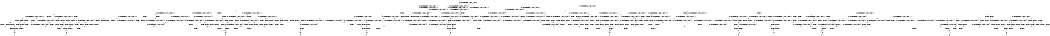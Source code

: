 digraph BCG {
size = "7, 10.5";
center = TRUE;
node [shape = circle];
0 [peripheries = 2];
0 -> 1 [label = "EX !0 !ATOMIC_EXCH_BRANCH (1, +1, TRUE, +0, 2, TRUE) !{}"];
0 -> 2 [label = "EX !2 !ATOMIC_EXCH_BRANCH (1, +0, FALSE, +0, 1, TRUE) !{}"];
0 -> 3 [label = "EX !1 !ATOMIC_EXCH_BRANCH (1, +1, TRUE, +0, 2, TRUE) !{}"];
1 -> 4 [label = "EX !2 !ATOMIC_EXCH_BRANCH (1, +0, FALSE, +0, 1, FALSE) !{0}"];
1 -> 5 [label = "EX !1 !ATOMIC_EXCH_BRANCH (1, +1, TRUE, +0, 2, FALSE) !{0}"];
1 -> 6 [label = "TERMINATE !0"];
2 -> 7 [label = "EX !2 !ATOMIC_EXCH_BRANCH (1, +0, FALSE, +0, 1, TRUE) !{0, 1, 2}"];
2 -> 8 [label = "EX !0 !ATOMIC_EXCH_BRANCH (1, +1, TRUE, +0, 2, TRUE) !{0, 1, 2}"];
2 -> 9 [label = "EX !1 !ATOMIC_EXCH_BRANCH (1, +1, TRUE, +0, 2, TRUE) !{0, 1, 2}"];
2 -> 10 [label = "EX !0 !ATOMIC_EXCH_BRANCH (1, +1, TRUE, +0, 2, TRUE) !{0, 1, 2}"];
3 -> 11 [label = "EX !0 !ATOMIC_EXCH_BRANCH (1, +1, TRUE, +0, 2, FALSE) !{0, 1}"];
3 -> 12 [label = "EX !2 !ATOMIC_EXCH_BRANCH (1, +0, FALSE, +0, 1, FALSE) !{0, 1}"];
3 -> 13 [label = "TERMINATE !1"];
3 -> 14 [label = "EX !0 !ATOMIC_EXCH_BRANCH (1, +1, TRUE, +0, 2, FALSE) !{0, 1}"];
4 -> 15 [label = "EX !1 !ATOMIC_EXCH_BRANCH (1, +1, TRUE, +0, 2, FALSE) !{0, 1, 2}"];
4 -> 16 [label = "TERMINATE !0"];
4 -> 17 [label = "TERMINATE !2"];
5 -> 18 [label = "EX !2 !ATOMIC_EXCH_BRANCH (1, +0, FALSE, +0, 1, FALSE) !{0, 1}"];
5 -> 19 [label = "TERMINATE !0"];
5 -> 20 [label = "TERMINATE !1"];
6 -> 21 [label = "EX !2 !ATOMIC_EXCH_BRANCH (1, +0, FALSE, +0, 1, FALSE) !{}"];
6 -> 22 [label = "EX !1 !ATOMIC_EXCH_BRANCH (1, +1, TRUE, +0, 2, FALSE) !{}"];
7 -> 7 [label = "EX !2 !ATOMIC_EXCH_BRANCH (1, +0, FALSE, +0, 1, TRUE) !{0, 1, 2}"];
7 -> 8 [label = "EX !0 !ATOMIC_EXCH_BRANCH (1, +1, TRUE, +0, 2, TRUE) !{0, 1, 2}"];
7 -> 9 [label = "EX !1 !ATOMIC_EXCH_BRANCH (1, +1, TRUE, +0, 2, TRUE) !{0, 1, 2}"];
7 -> 10 [label = "EX !0 !ATOMIC_EXCH_BRANCH (1, +1, TRUE, +0, 2, TRUE) !{0, 1, 2}"];
8 -> 23 [label = "EX !2 !ATOMIC_EXCH_BRANCH (1, +0, FALSE, +0, 1, FALSE) !{0, 1, 2}"];
8 -> 24 [label = "EX !1 !ATOMIC_EXCH_BRANCH (1, +1, TRUE, +0, 2, FALSE) !{0, 1, 2}"];
8 -> 25 [label = "TERMINATE !0"];
9 -> 26 [label = "EX !2 !ATOMIC_EXCH_BRANCH (1, +0, FALSE, +0, 1, FALSE) !{0, 1, 2}"];
9 -> 24 [label = "EX !0 !ATOMIC_EXCH_BRANCH (1, +1, TRUE, +0, 2, FALSE) !{0, 1, 2}"];
9 -> 27 [label = "TERMINATE !1"];
9 -> 28 [label = "EX !0 !ATOMIC_EXCH_BRANCH (1, +1, TRUE, +0, 2, FALSE) !{0, 1, 2}"];
10 -> 29 [label = "EX !1 !ATOMIC_EXCH_BRANCH (1, +1, TRUE, +0, 2, FALSE) !{0, 1, 2}"];
10 -> 30 [label = "EX !2 !ATOMIC_EXCH_BRANCH (1, +0, FALSE, +0, 1, FALSE) !{0, 1, 2}"];
10 -> 28 [label = "EX !1 !ATOMIC_EXCH_BRANCH (1, +1, TRUE, +0, 2, FALSE) !{0, 1, 2}"];
10 -> 31 [label = "TERMINATE !0"];
11 -> 18 [label = "EX !2 !ATOMIC_EXCH_BRANCH (1, +0, FALSE, +0, 1, FALSE) !{0, 1}"];
11 -> 19 [label = "TERMINATE !0"];
11 -> 20 [label = "TERMINATE !1"];
12 -> 15 [label = "EX !0 !ATOMIC_EXCH_BRANCH (1, +1, TRUE, +0, 2, FALSE) !{0, 1, 2}"];
12 -> 32 [label = "TERMINATE !2"];
12 -> 33 [label = "TERMINATE !1"];
12 -> 34 [label = "EX !0 !ATOMIC_EXCH_BRANCH (1, +1, TRUE, +0, 2, FALSE) !{0, 1, 2}"];
13 -> 35 [label = "EX !0 !ATOMIC_EXCH_BRANCH (1, +1, TRUE, +0, 2, FALSE) !{0}"];
13 -> 36 [label = "EX !2 !ATOMIC_EXCH_BRANCH (1, +0, FALSE, +0, 1, FALSE) !{0}"];
13 -> 37 [label = "EX !0 !ATOMIC_EXCH_BRANCH (1, +1, TRUE, +0, 2, FALSE) !{0}"];
14 -> 38 [label = "EX !2 !ATOMIC_EXCH_BRANCH (1, +0, FALSE, +0, 1, FALSE) !{0, 1}"];
14 -> 39 [label = "TERMINATE !0"];
14 -> 40 [label = "TERMINATE !1"];
15 -> 41 [label = "TERMINATE !0"];
15 -> 42 [label = "TERMINATE !2"];
15 -> 43 [label = "TERMINATE !1"];
16 -> 44 [label = "EX !1 !ATOMIC_EXCH_BRANCH (1, +1, TRUE, +0, 2, FALSE) !{1, 2}"];
16 -> 45 [label = "TERMINATE !2"];
16 -> 46 [label = "EX !1 !ATOMIC_EXCH_BRANCH (1, +1, TRUE, +0, 2, FALSE) !{1, 2}"];
17 -> 47 [label = "EX !1 !ATOMIC_EXCH_BRANCH (1, +1, TRUE, +0, 2, FALSE) !{0, 1}"];
17 -> 45 [label = "TERMINATE !0"];
18 -> 41 [label = "TERMINATE !0"];
18 -> 42 [label = "TERMINATE !2"];
18 -> 43 [label = "TERMINATE !1"];
19 -> 48 [label = "EX !2 !ATOMIC_EXCH_BRANCH (1, +0, FALSE, +0, 1, FALSE) !{1}"];
19 -> 49 [label = "TERMINATE !1"];
20 -> 50 [label = "EX !2 !ATOMIC_EXCH_BRANCH (1, +0, FALSE, +0, 1, FALSE) !{0}"];
20 -> 49 [label = "TERMINATE !0"];
21 -> 44 [label = "EX !1 !ATOMIC_EXCH_BRANCH (1, +1, TRUE, +0, 2, FALSE) !{1, 2}"];
21 -> 45 [label = "TERMINATE !2"];
21 -> 46 [label = "EX !1 !ATOMIC_EXCH_BRANCH (1, +1, TRUE, +0, 2, FALSE) !{1, 2}"];
22 -> 48 [label = "EX !2 !ATOMIC_EXCH_BRANCH (1, +0, FALSE, +0, 1, FALSE) !{1}"];
22 -> 49 [label = "TERMINATE !1"];
23 -> 15 [label = "EX !1 !ATOMIC_EXCH_BRANCH (1, +1, TRUE, +0, 2, FALSE) !{0, 1, 2}"];
23 -> 16 [label = "TERMINATE !0"];
23 -> 17 [label = "TERMINATE !2"];
24 -> 51 [label = "EX !2 !ATOMIC_EXCH_BRANCH (1, +0, FALSE, +0, 1, FALSE) !{0, 1, 2}"];
24 -> 52 [label = "TERMINATE !0"];
24 -> 53 [label = "TERMINATE !1"];
25 -> 54 [label = "EX !2 !ATOMIC_EXCH_BRANCH (1, +0, FALSE, +0, 1, FALSE) !{1, 2}"];
25 -> 55 [label = "EX !1 !ATOMIC_EXCH_BRANCH (1, +1, TRUE, +0, 2, FALSE) !{1, 2}"];
25 -> 56 [label = "EX !1 !ATOMIC_EXCH_BRANCH (1, +1, TRUE, +0, 2, FALSE) !{1, 2}"];
26 -> 15 [label = "EX !0 !ATOMIC_EXCH_BRANCH (1, +1, TRUE, +0, 2, FALSE) !{0, 1, 2}"];
26 -> 32 [label = "TERMINATE !2"];
26 -> 33 [label = "TERMINATE !1"];
26 -> 34 [label = "EX !0 !ATOMIC_EXCH_BRANCH (1, +1, TRUE, +0, 2, FALSE) !{0, 1, 2}"];
27 -> 57 [label = "EX !2 !ATOMIC_EXCH_BRANCH (1, +0, FALSE, +0, 1, FALSE) !{0, 2}"];
27 -> 58 [label = "EX !0 !ATOMIC_EXCH_BRANCH (1, +1, TRUE, +0, 2, FALSE) !{0, 2}"];
27 -> 59 [label = "EX !0 !ATOMIC_EXCH_BRANCH (1, +1, TRUE, +0, 2, FALSE) !{0, 2}"];
28 -> 60 [label = "EX !2 !ATOMIC_EXCH_BRANCH (1, +0, FALSE, +0, 1, FALSE) !{0, 1, 2}"];
28 -> 61 [label = "TERMINATE !0"];
28 -> 62 [label = "TERMINATE !1"];
29 -> 63 [label = "EX !2 !ATOMIC_EXCH_BRANCH (1, +0, FALSE, +0, 1, FALSE) !{0, 1, 2}"];
29 -> 64 [label = "EX !2 !ATOMIC_EXCH_BRANCH (1, +0, FALSE, +0, 1, FALSE) !{0, 1, 2}"];
29 -> 65 [label = "TERMINATE !0"];
29 -> 66 [label = "TERMINATE !1"];
30 -> 67 [label = "EX !1 !ATOMIC_EXCH_BRANCH (1, +1, TRUE, +0, 2, FALSE) !{0, 1, 2}"];
30 -> 34 [label = "EX !1 !ATOMIC_EXCH_BRANCH (1, +1, TRUE, +0, 2, FALSE) !{0, 1, 2}"];
30 -> 68 [label = "TERMINATE !0"];
30 -> 69 [label = "TERMINATE !2"];
31 -> 70 [label = "EX !2 !ATOMIC_EXCH_BRANCH (1, +0, FALSE, +0, 1, FALSE) !{1, 2}"];
31 -> 71 [label = "EX !1 !ATOMIC_EXCH_BRANCH (1, +1, TRUE, +0, 2, FALSE) !{1, 2}"];
32 -> 47 [label = "EX !0 !ATOMIC_EXCH_BRANCH (1, +1, TRUE, +0, 2, FALSE) !{0, 1}"];
32 -> 72 [label = "TERMINATE !1"];
32 -> 73 [label = "EX !0 !ATOMIC_EXCH_BRANCH (1, +1, TRUE, +0, 2, FALSE) !{0, 1}"];
33 -> 74 [label = "EX !0 !ATOMIC_EXCH_BRANCH (1, +1, TRUE, +0, 2, FALSE) !{0, 2}"];
33 -> 72 [label = "TERMINATE !2"];
33 -> 75 [label = "EX !0 !ATOMIC_EXCH_BRANCH (1, +1, TRUE, +0, 2, FALSE) !{0, 2}"];
34 -> 76 [label = "TERMINATE !0"];
34 -> 77 [label = "TERMINATE !2"];
34 -> 78 [label = "TERMINATE !1"];
35 -> 50 [label = "EX !2 !ATOMIC_EXCH_BRANCH (1, +0, FALSE, +0, 1, FALSE) !{0}"];
35 -> 49 [label = "TERMINATE !0"];
36 -> 74 [label = "EX !0 !ATOMIC_EXCH_BRANCH (1, +1, TRUE, +0, 2, FALSE) !{0, 2}"];
36 -> 72 [label = "TERMINATE !2"];
36 -> 75 [label = "EX !0 !ATOMIC_EXCH_BRANCH (1, +1, TRUE, +0, 2, FALSE) !{0, 2}"];
37 -> 79 [label = "EX !2 !ATOMIC_EXCH_BRANCH (1, +0, FALSE, +0, 1, FALSE) !{0}"];
37 -> 80 [label = "TERMINATE !0"];
38 -> 81 [label = "TERMINATE !0"];
38 -> 82 [label = "TERMINATE !2"];
38 -> 83 [label = "TERMINATE !1"];
39 -> 84 [label = "EX !2 !ATOMIC_EXCH_BRANCH (1, +0, FALSE, +0, 1, FALSE) !{1}"];
39 -> 85 [label = "TERMINATE !1"];
40 -> 86 [label = "EX !2 !ATOMIC_EXCH_BRANCH (1, +0, FALSE, +0, 1, FALSE) !{0}"];
40 -> 85 [label = "TERMINATE !0"];
41 -> 87 [label = "TERMINATE !2"];
41 -> 88 [label = "TERMINATE !1"];
42 -> 87 [label = "TERMINATE !0"];
42 -> 89 [label = "TERMINATE !1"];
43 -> 88 [label = "TERMINATE !0"];
43 -> 89 [label = "TERMINATE !2"];
44 -> 87 [label = "TERMINATE !2"];
44 -> 88 [label = "TERMINATE !1"];
45 -> 90 [label = "EX !1 !ATOMIC_EXCH_BRANCH (1, +1, TRUE, +0, 2, FALSE) !{1}"];
45 -> 91 [label = "EX !1 !ATOMIC_EXCH_BRANCH (1, +1, TRUE, +0, 2, FALSE) !{1}"];
46 -> 92 [label = "TERMINATE !2"];
46 -> 93 [label = "TERMINATE !1"];
47 -> 87 [label = "TERMINATE !0"];
47 -> 89 [label = "TERMINATE !1"];
48 -> 87 [label = "TERMINATE !2"];
48 -> 88 [label = "TERMINATE !1"];
49 -> 94 [label = "EX !2 !ATOMIC_EXCH_BRANCH (1, +0, FALSE, +0, 1, FALSE) !{}"];
50 -> 88 [label = "TERMINATE !0"];
50 -> 89 [label = "TERMINATE !2"];
51 -> 41 [label = "TERMINATE !0"];
51 -> 42 [label = "TERMINATE !2"];
51 -> 43 [label = "TERMINATE !1"];
52 -> 95 [label = "EX !2 !ATOMIC_EXCH_BRANCH (1, +0, FALSE, +0, 1, FALSE) !{1, 2}"];
52 -> 96 [label = "TERMINATE !1"];
53 -> 97 [label = "EX !2 !ATOMIC_EXCH_BRANCH (1, +0, FALSE, +0, 1, FALSE) !{0, 2}"];
53 -> 96 [label = "TERMINATE !0"];
54 -> 44 [label = "EX !1 !ATOMIC_EXCH_BRANCH (1, +1, TRUE, +0, 2, FALSE) !{1, 2}"];
54 -> 45 [label = "TERMINATE !2"];
54 -> 46 [label = "EX !1 !ATOMIC_EXCH_BRANCH (1, +1, TRUE, +0, 2, FALSE) !{1, 2}"];
55 -> 95 [label = "EX !2 !ATOMIC_EXCH_BRANCH (1, +0, FALSE, +0, 1, FALSE) !{1, 2}"];
55 -> 96 [label = "TERMINATE !1"];
56 -> 98 [label = "EX !2 !ATOMIC_EXCH_BRANCH (1, +0, FALSE, +0, 1, FALSE) !{1, 2}"];
56 -> 99 [label = "EX !2 !ATOMIC_EXCH_BRANCH (1, +0, FALSE, +0, 1, FALSE) !{1, 2}"];
56 -> 100 [label = "TERMINATE !1"];
57 -> 74 [label = "EX !0 !ATOMIC_EXCH_BRANCH (1, +1, TRUE, +0, 2, FALSE) !{0, 2}"];
57 -> 72 [label = "TERMINATE !2"];
57 -> 75 [label = "EX !0 !ATOMIC_EXCH_BRANCH (1, +1, TRUE, +0, 2, FALSE) !{0, 2}"];
58 -> 97 [label = "EX !2 !ATOMIC_EXCH_BRANCH (1, +0, FALSE, +0, 1, FALSE) !{0, 2}"];
58 -> 96 [label = "TERMINATE !0"];
59 -> 101 [label = "EX !2 !ATOMIC_EXCH_BRANCH (1, +0, FALSE, +0, 1, FALSE) !{0, 2}"];
59 -> 102 [label = "EX !2 !ATOMIC_EXCH_BRANCH (1, +0, FALSE, +0, 1, FALSE) !{0, 2}"];
59 -> 103 [label = "TERMINATE !0"];
60 -> 76 [label = "TERMINATE !0"];
60 -> 77 [label = "TERMINATE !2"];
60 -> 78 [label = "TERMINATE !1"];
61 -> 104 [label = "EX !2 !ATOMIC_EXCH_BRANCH (1, +0, FALSE, +0, 1, FALSE) !{1, 2}"];
61 -> 105 [label = "TERMINATE !1"];
62 -> 106 [label = "EX !2 !ATOMIC_EXCH_BRANCH (1, +0, FALSE, +0, 1, FALSE) !{0, 2}"];
62 -> 105 [label = "TERMINATE !0"];
63 -> 107 [label = "TERMINATE !0"];
63 -> 108 [label = "TERMINATE !2"];
63 -> 109 [label = "TERMINATE !1"];
64 -> 110 [label = "TERMINATE !0"];
64 -> 111 [label = "TERMINATE !2"];
64 -> 112 [label = "TERMINATE !1"];
65 -> 113 [label = "EX !2 !ATOMIC_EXCH_BRANCH (1, +0, FALSE, +0, 1, FALSE) !{1, 2}"];
65 -> 114 [label = "TERMINATE !1"];
66 -> 115 [label = "EX !2 !ATOMIC_EXCH_BRANCH (1, +0, FALSE, +0, 1, FALSE) !{0, 2}"];
66 -> 114 [label = "TERMINATE !0"];
67 -> 110 [label = "TERMINATE !0"];
67 -> 111 [label = "TERMINATE !2"];
67 -> 112 [label = "TERMINATE !1"];
68 -> 116 [label = "EX !1 !ATOMIC_EXCH_BRANCH (1, +1, TRUE, +0, 2, FALSE) !{1, 2}"];
68 -> 117 [label = "TERMINATE !2"];
69 -> 118 [label = "EX !1 !ATOMIC_EXCH_BRANCH (1, +1, TRUE, +0, 2, FALSE) !{0, 1}"];
69 -> 117 [label = "TERMINATE !0"];
70 -> 116 [label = "EX !1 !ATOMIC_EXCH_BRANCH (1, +1, TRUE, +0, 2, FALSE) !{1, 2}"];
70 -> 117 [label = "TERMINATE !2"];
71 -> 104 [label = "EX !2 !ATOMIC_EXCH_BRANCH (1, +0, FALSE, +0, 1, FALSE) !{1, 2}"];
71 -> 105 [label = "TERMINATE !1"];
72 -> 119 [label = "EX !0 !ATOMIC_EXCH_BRANCH (1, +1, TRUE, +0, 2, FALSE) !{0}"];
72 -> 120 [label = "EX !0 !ATOMIC_EXCH_BRANCH (1, +1, TRUE, +0, 2, FALSE) !{0}"];
73 -> 121 [label = "TERMINATE !0"];
73 -> 122 [label = "TERMINATE !1"];
74 -> 88 [label = "TERMINATE !0"];
74 -> 89 [label = "TERMINATE !2"];
75 -> 123 [label = "TERMINATE !0"];
75 -> 124 [label = "TERMINATE !2"];
76 -> 125 [label = "TERMINATE !2"];
76 -> 126 [label = "TERMINATE !1"];
77 -> 125 [label = "TERMINATE !0"];
77 -> 127 [label = "TERMINATE !1"];
78 -> 126 [label = "TERMINATE !0"];
78 -> 127 [label = "TERMINATE !2"];
79 -> 128 [label = "TERMINATE !0"];
79 -> 129 [label = "TERMINATE !2"];
80 -> 130 [label = "EX !2 !ATOMIC_EXCH_BRANCH (1, +0, FALSE, +0, 1, FALSE) !{}"];
81 -> 121 [label = "TERMINATE !2"];
81 -> 131 [label = "TERMINATE !1"];
82 -> 121 [label = "TERMINATE !0"];
82 -> 122 [label = "TERMINATE !1"];
83 -> 131 [label = "TERMINATE !0"];
83 -> 122 [label = "TERMINATE !2"];
84 -> 121 [label = "TERMINATE !2"];
84 -> 131 [label = "TERMINATE !1"];
85 -> 132 [label = "EX !2 !ATOMIC_EXCH_BRANCH (1, +0, FALSE, +0, 1, FALSE) !{}"];
86 -> 131 [label = "TERMINATE !0"];
86 -> 122 [label = "TERMINATE !2"];
87 -> 133 [label = "TERMINATE !1"];
88 -> 133 [label = "TERMINATE !2"];
89 -> 133 [label = "TERMINATE !0"];
90 -> 133 [label = "TERMINATE !1"];
91 -> 134 [label = "TERMINATE !1"];
92 -> 135 [label = "TERMINATE !1"];
93 -> 135 [label = "TERMINATE !2"];
94 -> 133 [label = "TERMINATE !2"];
95 -> 87 [label = "TERMINATE !2"];
95 -> 88 [label = "TERMINATE !1"];
96 -> 136 [label = "EX !2 !ATOMIC_EXCH_BRANCH (1, +0, FALSE, +0, 1, FALSE) !{2}"];
96 -> 137 [label = "EX !2 !ATOMIC_EXCH_BRANCH (1, +0, FALSE, +0, 1, FALSE) !{2}"];
97 -> 88 [label = "TERMINATE !0"];
97 -> 89 [label = "TERMINATE !2"];
98 -> 138 [label = "TERMINATE !2"];
98 -> 139 [label = "TERMINATE !1"];
99 -> 92 [label = "TERMINATE !2"];
99 -> 93 [label = "TERMINATE !1"];
100 -> 140 [label = "EX !2 !ATOMIC_EXCH_BRANCH (1, +0, FALSE, +0, 1, FALSE) !{2}"];
101 -> 141 [label = "TERMINATE !0"];
101 -> 142 [label = "TERMINATE !2"];
102 -> 123 [label = "TERMINATE !0"];
102 -> 124 [label = "TERMINATE !2"];
103 -> 143 [label = "EX !2 !ATOMIC_EXCH_BRANCH (1, +0, FALSE, +0, 1, FALSE) !{2}"];
104 -> 125 [label = "TERMINATE !2"];
104 -> 126 [label = "TERMINATE !1"];
105 -> 144 [label = "EX !2 !ATOMIC_EXCH_BRANCH (1, +0, FALSE, +0, 1, FALSE) !{2}"];
106 -> 126 [label = "TERMINATE !0"];
106 -> 127 [label = "TERMINATE !2"];
107 -> 145 [label = "TERMINATE !2"];
107 -> 146 [label = "TERMINATE !1"];
108 -> 145 [label = "TERMINATE !0"];
108 -> 147 [label = "TERMINATE !1"];
109 -> 146 [label = "TERMINATE !0"];
109 -> 147 [label = "TERMINATE !2"];
110 -> 148 [label = "TERMINATE !2"];
110 -> 149 [label = "TERMINATE !1"];
111 -> 148 [label = "TERMINATE !0"];
111 -> 150 [label = "TERMINATE !1"];
112 -> 149 [label = "TERMINATE !0"];
112 -> 150 [label = "TERMINATE !2"];
113 -> 148 [label = "TERMINATE !2"];
113 -> 149 [label = "TERMINATE !1"];
114 -> 151 [label = "EX !2 !ATOMIC_EXCH_BRANCH (1, +0, FALSE, +0, 1, FALSE) !{2}"];
115 -> 149 [label = "TERMINATE !0"];
115 -> 150 [label = "TERMINATE !2"];
116 -> 125 [label = "TERMINATE !2"];
116 -> 126 [label = "TERMINATE !1"];
117 -> 152 [label = "EX !1 !ATOMIC_EXCH_BRANCH (1, +1, TRUE, +0, 2, FALSE) !{1}"];
118 -> 125 [label = "TERMINATE !0"];
118 -> 127 [label = "TERMINATE !1"];
119 -> 133 [label = "TERMINATE !0"];
120 -> 153 [label = "TERMINATE !0"];
121 -> 154 [label = "TERMINATE !1"];
122 -> 154 [label = "TERMINATE !0"];
123 -> 155 [label = "TERMINATE !2"];
124 -> 155 [label = "TERMINATE !0"];
125 -> 156 [label = "TERMINATE !1"];
126 -> 156 [label = "TERMINATE !2"];
127 -> 156 [label = "TERMINATE !0"];
128 -> 153 [label = "TERMINATE !2"];
129 -> 153 [label = "TERMINATE !0"];
130 -> 153 [label = "TERMINATE !2"];
131 -> 154 [label = "TERMINATE !2"];
132 -> 154 [label = "TERMINATE !2"];
133 -> 157 [label = "exit"];
134 -> 158 [label = "exit"];
135 -> 159 [label = "exit"];
136 -> 133 [label = "TERMINATE !2"];
137 -> 160 [label = "TERMINATE !2"];
138 -> 161 [label = "TERMINATE !1"];
139 -> 161 [label = "TERMINATE !2"];
140 -> 135 [label = "TERMINATE !2"];
141 -> 162 [label = "TERMINATE !2"];
142 -> 162 [label = "TERMINATE !0"];
143 -> 155 [label = "TERMINATE !2"];
144 -> 156 [label = "TERMINATE !2"];
145 -> 163 [label = "TERMINATE !1"];
146 -> 163 [label = "TERMINATE !2"];
147 -> 163 [label = "TERMINATE !0"];
148 -> 164 [label = "TERMINATE !1"];
149 -> 164 [label = "TERMINATE !2"];
150 -> 164 [label = "TERMINATE !0"];
151 -> 164 [label = "TERMINATE !2"];
152 -> 156 [label = "TERMINATE !1"];
153 -> 165 [label = "exit"];
154 -> 166 [label = "exit"];
155 -> 167 [label = "exit"];
156 -> 168 [label = "exit"];
160 -> 169 [label = "exit"];
161 -> 170 [label = "exit"];
162 -> 171 [label = "exit"];
163 -> 172 [label = "exit"];
164 -> 173 [label = "exit"];
}
